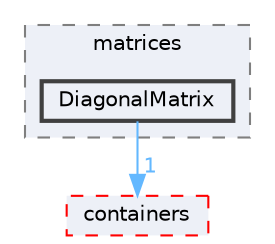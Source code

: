 digraph "src/OpenFOAM/matrices/DiagonalMatrix"
{
 // LATEX_PDF_SIZE
  bgcolor="transparent";
  edge [fontname=Helvetica,fontsize=10,labelfontname=Helvetica,labelfontsize=10];
  node [fontname=Helvetica,fontsize=10,shape=box,height=0.2,width=0.4];
  compound=true
  subgraph clusterdir_b07477ab37bc0cd7eb28fb569c691c21 {
    graph [ bgcolor="#edf0f7", pencolor="grey50", label="matrices", fontname=Helvetica,fontsize=10 style="filled,dashed", URL="dir_b07477ab37bc0cd7eb28fb569c691c21.html",tooltip=""]
  dir_9bdf991149efcaf20d994a0e27108262 [label="DiagonalMatrix", fillcolor="#edf0f7", color="grey25", style="filled,bold", URL="dir_9bdf991149efcaf20d994a0e27108262.html",tooltip=""];
  }
  dir_19d0872053bde092be81d7fe3f56cbf7 [label="containers", fillcolor="#edf0f7", color="red", style="filled,dashed", URL="dir_19d0872053bde092be81d7fe3f56cbf7.html",tooltip=""];
  dir_9bdf991149efcaf20d994a0e27108262->dir_19d0872053bde092be81d7fe3f56cbf7 [headlabel="1", labeldistance=1.5 headhref="dir_000904_000669.html" href="dir_000904_000669.html" color="steelblue1" fontcolor="steelblue1"];
}
